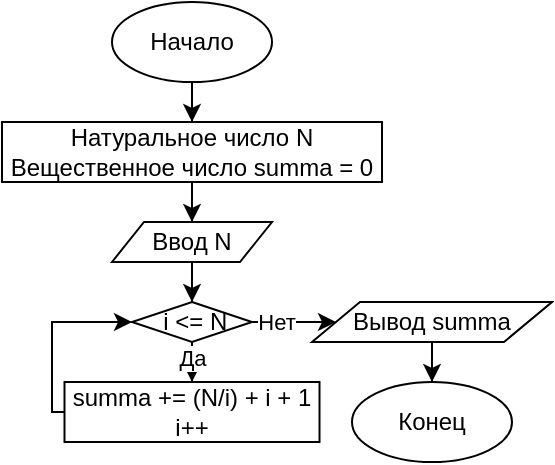 <mxfile version="14.4.9" type="device"><diagram id="xJsCY4wfl1ZWwhfKGdgd" name="Page-1"><mxGraphModel dx="1112" dy="491" grid="1" gridSize="10" guides="1" tooltips="1" connect="1" arrows="1" fold="1" page="1" pageScale="1" pageWidth="850" pageHeight="1100" math="0" shadow="0"><root><mxCell id="0"/><mxCell id="1" parent="0"/><mxCell id="JwAtSXYHmNs1fXUTw-If-162" style="edgeStyle=orthogonalEdgeStyle;rounded=0;orthogonalLoop=1;jettySize=auto;html=1;entryX=0.5;entryY=0;entryDx=0;entryDy=0;" edge="1" parent="1" source="JwAtSXYHmNs1fXUTw-If-163" target="JwAtSXYHmNs1fXUTw-If-165"><mxGeometry relative="1" as="geometry"/></mxCell><mxCell id="JwAtSXYHmNs1fXUTw-If-163" value="Начало" style="ellipse;whiteSpace=wrap;html=1;" vertex="1" parent="1"><mxGeometry x="360" y="650" width="80" height="40" as="geometry"/></mxCell><mxCell id="JwAtSXYHmNs1fXUTw-If-164" style="edgeStyle=orthogonalEdgeStyle;rounded=0;orthogonalLoop=1;jettySize=auto;html=1;" edge="1" parent="1" source="JwAtSXYHmNs1fXUTw-If-165" target="JwAtSXYHmNs1fXUTw-If-167"><mxGeometry relative="1" as="geometry"/></mxCell><mxCell id="JwAtSXYHmNs1fXUTw-If-165" value="Натуральное число N&lt;br&gt;Вещественное число summa = 0" style="rounded=0;whiteSpace=wrap;html=1;" vertex="1" parent="1"><mxGeometry x="305" y="710" width="190" height="30" as="geometry"/></mxCell><mxCell id="JwAtSXYHmNs1fXUTw-If-166" style="edgeStyle=orthogonalEdgeStyle;rounded=0;orthogonalLoop=1;jettySize=auto;html=1;" edge="1" parent="1" source="JwAtSXYHmNs1fXUTw-If-167" target="JwAtSXYHmNs1fXUTw-If-173"><mxGeometry relative="1" as="geometry"/></mxCell><mxCell id="JwAtSXYHmNs1fXUTw-If-167" value="Ввод N" style="shape=parallelogram;perimeter=parallelogramPerimeter;whiteSpace=wrap;html=1;" vertex="1" parent="1"><mxGeometry x="360" y="760" width="80" height="20" as="geometry"/></mxCell><mxCell id="JwAtSXYHmNs1fXUTw-If-168" value="Конец" style="ellipse;whiteSpace=wrap;html=1;" vertex="1" parent="1"><mxGeometry x="480" y="840" width="80" height="40" as="geometry"/></mxCell><mxCell id="JwAtSXYHmNs1fXUTw-If-169" style="edgeStyle=orthogonalEdgeStyle;rounded=0;orthogonalLoop=1;jettySize=auto;html=1;entryX=0;entryY=0.5;entryDx=0;entryDy=0;" edge="1" parent="1" source="JwAtSXYHmNs1fXUTw-If-173" target="JwAtSXYHmNs1fXUTw-If-175"><mxGeometry relative="1" as="geometry"/></mxCell><mxCell id="JwAtSXYHmNs1fXUTw-If-170" value="Нет" style="edgeLabel;html=1;align=center;verticalAlign=middle;resizable=0;points=[];" vertex="1" connectable="0" parent="JwAtSXYHmNs1fXUTw-If-169"><mxGeometry x="-0.618" y="-1" relative="1" as="geometry"><mxPoint y="-1.01" as="offset"/></mxGeometry></mxCell><mxCell id="JwAtSXYHmNs1fXUTw-If-171" style="edgeStyle=orthogonalEdgeStyle;rounded=0;orthogonalLoop=1;jettySize=auto;html=1;entryX=0.5;entryY=0;entryDx=0;entryDy=0;" edge="1" parent="1" source="JwAtSXYHmNs1fXUTw-If-173" target="JwAtSXYHmNs1fXUTw-If-177"><mxGeometry relative="1" as="geometry"/></mxCell><mxCell id="JwAtSXYHmNs1fXUTw-If-172" value="Да" style="edgeLabel;html=1;align=center;verticalAlign=middle;resizable=0;points=[];" vertex="1" connectable="0" parent="JwAtSXYHmNs1fXUTw-If-171"><mxGeometry x="0.608" relative="1" as="geometry"><mxPoint as="offset"/></mxGeometry></mxCell><mxCell id="JwAtSXYHmNs1fXUTw-If-173" value="&amp;nbsp;i &amp;lt;= N" style="rhombus;whiteSpace=wrap;html=1;" vertex="1" parent="1"><mxGeometry x="370" y="800" width="60" height="20" as="geometry"/></mxCell><mxCell id="JwAtSXYHmNs1fXUTw-If-178" style="edgeStyle=orthogonalEdgeStyle;rounded=0;orthogonalLoop=1;jettySize=auto;html=1;entryX=0.5;entryY=0;entryDx=0;entryDy=0;" edge="1" parent="1" source="JwAtSXYHmNs1fXUTw-If-175" target="JwAtSXYHmNs1fXUTw-If-168"><mxGeometry relative="1" as="geometry"/></mxCell><mxCell id="JwAtSXYHmNs1fXUTw-If-175" value="Вывод summa" style="shape=parallelogram;perimeter=parallelogramPerimeter;whiteSpace=wrap;html=1;" vertex="1" parent="1"><mxGeometry x="460" y="800" width="120" height="20" as="geometry"/></mxCell><mxCell id="JwAtSXYHmNs1fXUTw-If-176" style="edgeStyle=orthogonalEdgeStyle;rounded=0;orthogonalLoop=1;jettySize=auto;html=1;entryX=0;entryY=0.5;entryDx=0;entryDy=0;" edge="1" parent="1" source="JwAtSXYHmNs1fXUTw-If-177" target="JwAtSXYHmNs1fXUTw-If-173"><mxGeometry relative="1" as="geometry"><Array as="points"><mxPoint x="330" y="855"/><mxPoint x="330" y="810"/></Array></mxGeometry></mxCell><mxCell id="JwAtSXYHmNs1fXUTw-If-177" value="summa += (N/i) + i + 1&lt;br&gt;i++" style="rounded=0;whiteSpace=wrap;html=1;" vertex="1" parent="1"><mxGeometry x="336.25" y="840" width="127.5" height="30" as="geometry"/></mxCell></root></mxGraphModel></diagram></mxfile>